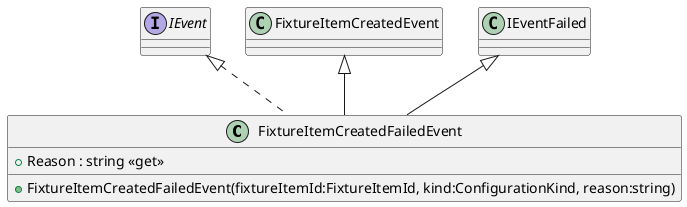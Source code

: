 @startuml
class FixtureItemCreatedFailedEvent implements IEvent{
    + FixtureItemCreatedFailedEvent(fixtureItemId:FixtureItemId, kind:ConfigurationKind, reason:string)
    + Reason : string <<get>>
}
FixtureItemCreatedEvent <|-- FixtureItemCreatedFailedEvent
IEventFailed <|-- FixtureItemCreatedFailedEvent
@enduml
